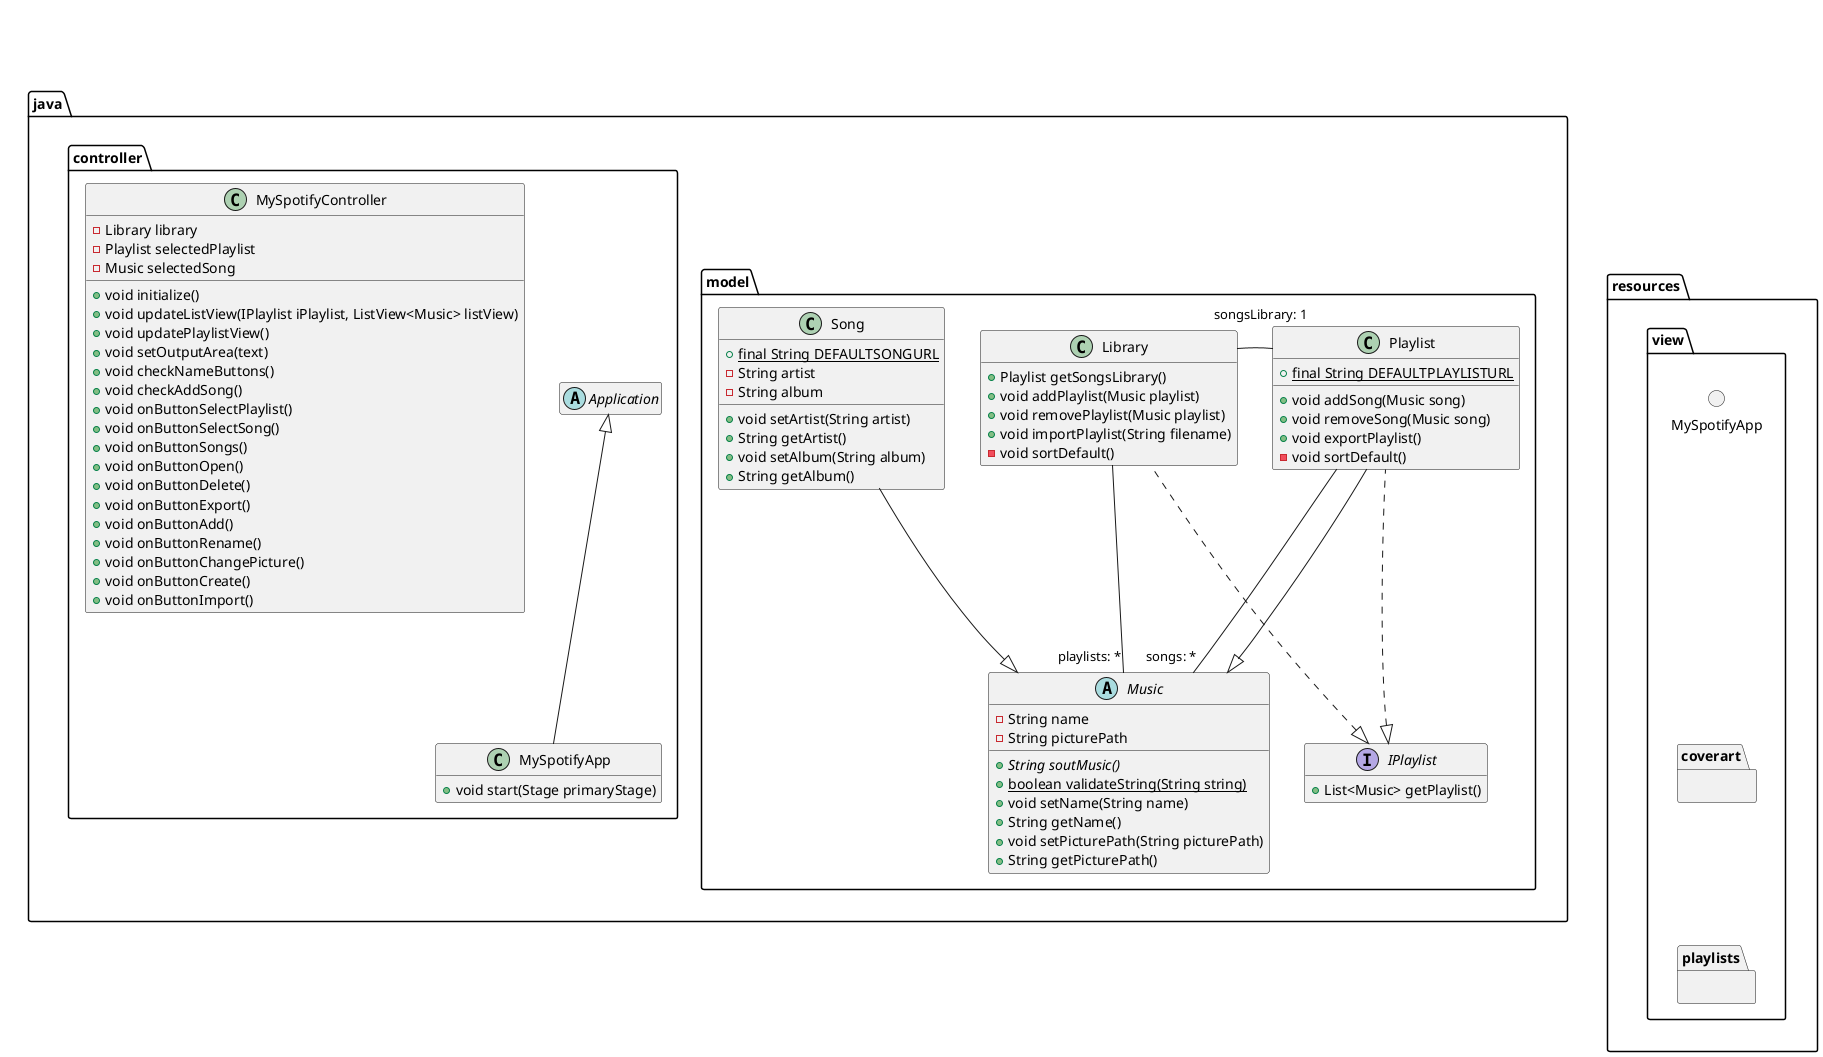 @startuml Spotify

package java {
    package model {
        abstract Music {
            - String name
            - String picturePath

            + {abstract} String soutMusic()
            + {static} boolean validateString(String string)
            + void setName(String name)
            + String getName()
            + void setPicturePath(String picturePath)
            + String getPicturePath()
        }

        interface IPlaylist {
            + List<Music> getPlaylist()
        }

        class Song extends Music {
            + {static} final String DEFAULTSONGURL
            - String artist
            - String album

            + void setArtist(String artist)
            + String getArtist()
            + void setAlbum(String album)
            + String getAlbum()
        }

        class Playlist extends Music implements IPlaylist {
            + {static} final String DEFAULTPLAYLISTURL

            + void addSong(Music song)
            + void removeSong(Music song)
            + void exportPlaylist()
            - void sortDefault()
        }

        class Library implements IPlaylist {
            + Playlist getSongsLibrary()
            + void addPlaylist(Music playlist)
            + void removePlaylist(Music playlist)
            + void importPlaylist(String filename)
            - void sortDefault()
        }
    }

    package controller {
        abstract Application

        class MySpotifyApp extends Application {
            + void start(Stage primaryStage)
        }

        class MySpotifyController {
            - Library library
            - Playlist selectedPlaylist
            - Music selectedSong

            + void initialize()
            + void updateListView(IPlaylist iPlaylist, ListView<Music> listView)
            + void updatePlaylistView()
            + void setOutputArea(text)
            + void checkNameButtons()
            + void checkAddSong()
            + void onButtonSelectPlaylist()
            + void onButtonSelectSong()
            + void onButtonSongs()
            + void onButtonOpen()
            + void onButtonDelete()
            + void onButtonExport()
            + void onButtonAdd()
            + void onButtonRename()
            + void onButtonChangePicture()
            + void onButtonCreate()
            + void onButtonImport()
        }
    }
}

package resources {
    package view {
        package coverart {}
        package playlists {}
        circle "MySpotifyApp" as fxml
    }
}

hide Application methods
hide Application fields
hide MySpotifyApp fields
hide Library fields
hide IPlaylist fields

java -right[hidden]- resources
fxml -down[hidden]- coverart
coverart -down[hidden]- playlists
Song -right[hidden]- Playlist
Playlist -right[hidden]- Library
Playlist -up[hidden]- IPlaylist
Music -right[hidden]- IPlaylist

Playlist -- "songs: *" Music
Library -- "playlists: *" Music
Library -- "songsLibrary: 1" Playlist

@enduml
